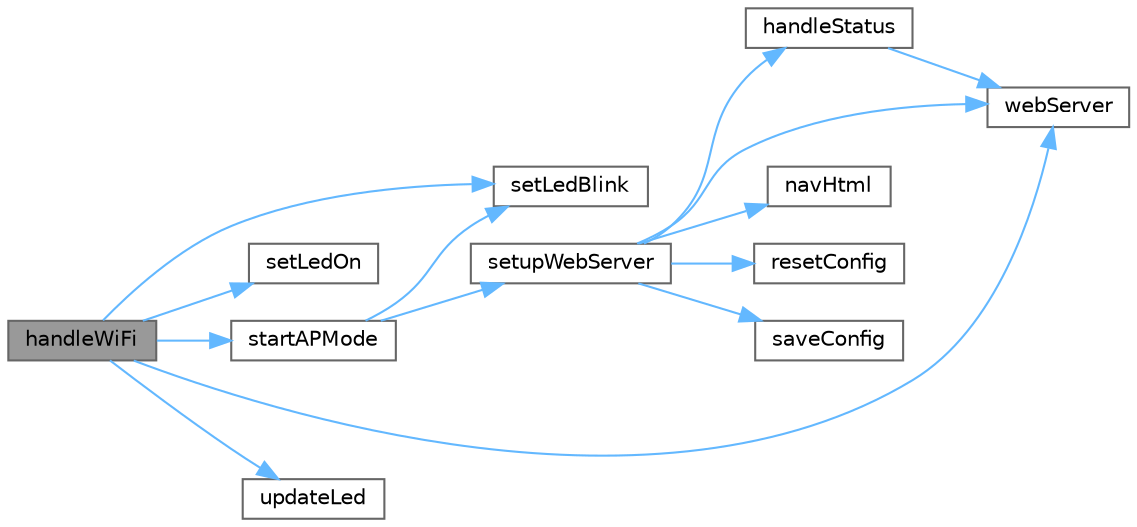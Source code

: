 digraph "handleWiFi"
{
 // LATEX_PDF_SIZE
  bgcolor="transparent";
  edge [fontname=Helvetica,fontsize=10,labelfontname=Helvetica,labelfontsize=10];
  node [fontname=Helvetica,fontsize=10,shape=box,height=0.2,width=0.4];
  rankdir="LR";
  Node1 [id="Node000001",label="handleWiFi",height=0.2,width=0.4,color="gray40", fillcolor="grey60", style="filled", fontcolor="black",tooltip=" "];
  Node1 -> Node2 [id="edge1_Node000001_Node000002",color="steelblue1",style="solid",tooltip=" "];
  Node2 [id="Node000002",label="setLedBlink",height=0.2,width=0.4,color="grey40", fillcolor="white", style="filled",URL="$wifi__manager_8cpp.html#a5f70031f46d0339f5c544c194dfe7ed7",tooltip=" "];
  Node1 -> Node3 [id="edge2_Node000001_Node000003",color="steelblue1",style="solid",tooltip=" "];
  Node3 [id="Node000003",label="setLedOn",height=0.2,width=0.4,color="grey40", fillcolor="white", style="filled",URL="$wifi__manager_8cpp.html#a3e4fd9a252cddb70e2b894b1bc6c0f5a",tooltip=" "];
  Node1 -> Node4 [id="edge3_Node000001_Node000004",color="steelblue1",style="solid",tooltip=" "];
  Node4 [id="Node000004",label="startAPMode",height=0.2,width=0.4,color="grey40", fillcolor="white", style="filled",URL="$wifi__manager_8cpp.html#a9b3d409b1449092a0b4efaace9c666a2",tooltip=" "];
  Node4 -> Node2 [id="edge4_Node000004_Node000002",color="steelblue1",style="solid",tooltip=" "];
  Node4 -> Node5 [id="edge5_Node000004_Node000005",color="steelblue1",style="solid",tooltip=" "];
  Node5 [id="Node000005",label="setupWebServer",height=0.2,width=0.4,color="grey40", fillcolor="white", style="filled",URL="$wifi__manager_8cpp.html#ada2454c68167b49ab4f42817be2b4959",tooltip=" "];
  Node5 -> Node6 [id="edge6_Node000005_Node000006",color="steelblue1",style="solid",tooltip=" "];
  Node6 [id="Node000006",label="handleStatus",height=0.2,width=0.4,color="grey40", fillcolor="white", style="filled",URL="$wifi__manager_8cpp.html#a1e811785ccbaccda2e3e3457971720cb",tooltip=" "];
  Node6 -> Node7 [id="edge7_Node000006_Node000007",color="steelblue1",style="solid",tooltip=" "];
  Node7 [id="Node000007",label="webServer",height=0.2,width=0.4,color="grey40", fillcolor="white", style="filled",URL="$wifi__manager_8cpp.html#ae4f1791fd59f61a92af54c63a79ac112",tooltip=" "];
  Node5 -> Node8 [id="edge8_Node000005_Node000008",color="steelblue1",style="solid",tooltip=" "];
  Node8 [id="Node000008",label="navHtml",height=0.2,width=0.4,color="grey40", fillcolor="white", style="filled",URL="$wifi__manager_8cpp.html#ad30c0b8b33e60ccdb13f2e1cc08157c9",tooltip=" "];
  Node5 -> Node9 [id="edge9_Node000005_Node000009",color="steelblue1",style="solid",tooltip=" "];
  Node9 [id="Node000009",label="resetConfig",height=0.2,width=0.4,color="grey40", fillcolor="white", style="filled",URL="$config_8cpp.html#a6fa5204bcafe1db397da4a87b1690061",tooltip=" "];
  Node5 -> Node10 [id="edge10_Node000005_Node000010",color="steelblue1",style="solid",tooltip=" "];
  Node10 [id="Node000010",label="saveConfig",height=0.2,width=0.4,color="grey40", fillcolor="white", style="filled",URL="$config_8cpp.html#a688d00bbabd28fbaf9e0c50eca3adeae",tooltip=" "];
  Node5 -> Node7 [id="edge11_Node000005_Node000007",color="steelblue1",style="solid",tooltip=" "];
  Node1 -> Node11 [id="edge12_Node000001_Node000011",color="steelblue1",style="solid",tooltip=" "];
  Node11 [id="Node000011",label="updateLed",height=0.2,width=0.4,color="grey40", fillcolor="white", style="filled",URL="$wifi__manager_8cpp.html#aa43f68b6c12da400ebbda9664b030944",tooltip=" "];
  Node1 -> Node7 [id="edge13_Node000001_Node000007",color="steelblue1",style="solid",tooltip=" "];
}
